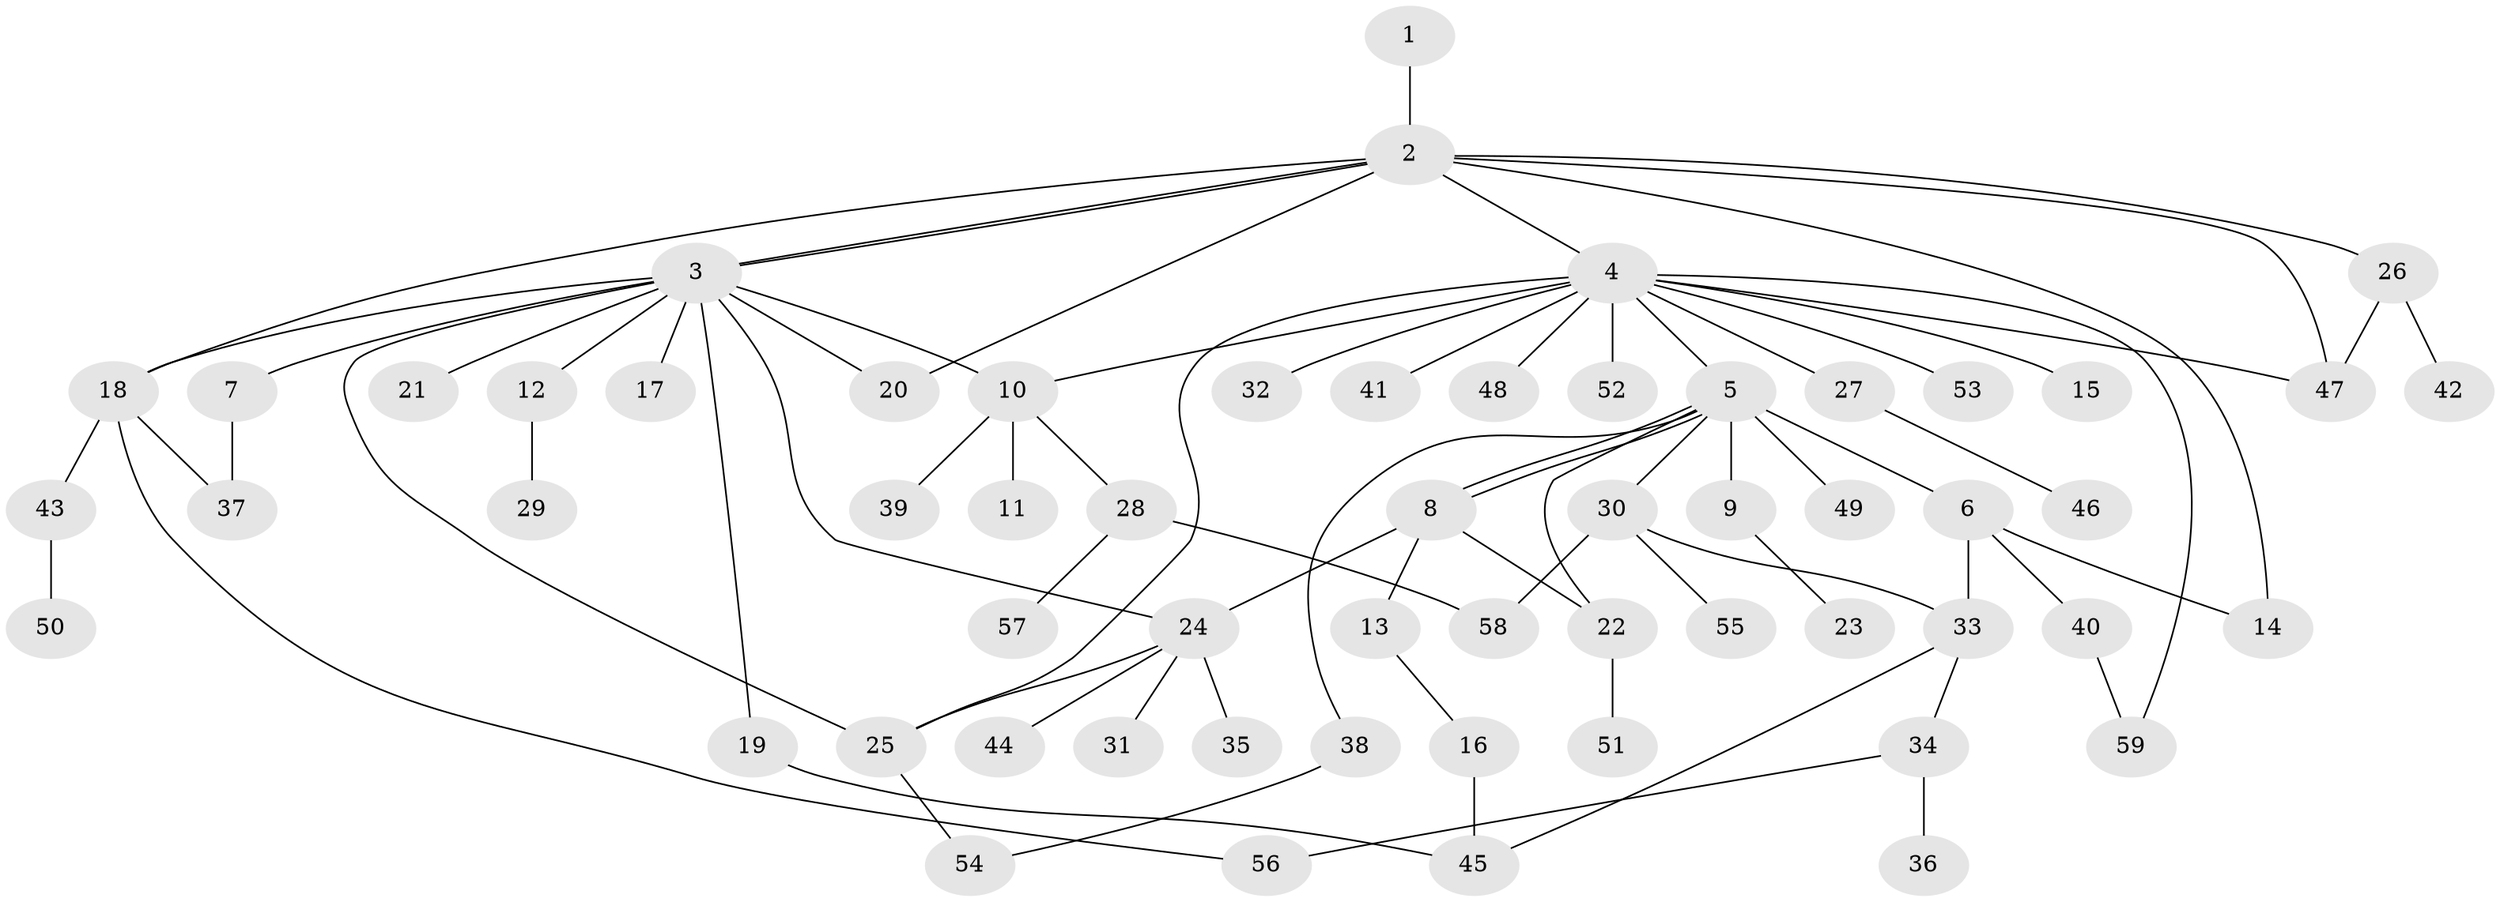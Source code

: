 // Generated by graph-tools (version 1.1) at 2025/11/02/27/25 16:11:14]
// undirected, 59 vertices, 78 edges
graph export_dot {
graph [start="1"]
  node [color=gray90,style=filled];
  1;
  2;
  3;
  4;
  5;
  6;
  7;
  8;
  9;
  10;
  11;
  12;
  13;
  14;
  15;
  16;
  17;
  18;
  19;
  20;
  21;
  22;
  23;
  24;
  25;
  26;
  27;
  28;
  29;
  30;
  31;
  32;
  33;
  34;
  35;
  36;
  37;
  38;
  39;
  40;
  41;
  42;
  43;
  44;
  45;
  46;
  47;
  48;
  49;
  50;
  51;
  52;
  53;
  54;
  55;
  56;
  57;
  58;
  59;
  1 -- 2;
  2 -- 3;
  2 -- 3;
  2 -- 4;
  2 -- 14;
  2 -- 18;
  2 -- 20;
  2 -- 26;
  2 -- 47;
  3 -- 7;
  3 -- 10;
  3 -- 12;
  3 -- 17;
  3 -- 18;
  3 -- 19;
  3 -- 20;
  3 -- 21;
  3 -- 24;
  3 -- 25;
  4 -- 5;
  4 -- 10;
  4 -- 15;
  4 -- 25;
  4 -- 27;
  4 -- 32;
  4 -- 41;
  4 -- 47;
  4 -- 48;
  4 -- 52;
  4 -- 53;
  4 -- 59;
  5 -- 6;
  5 -- 8;
  5 -- 8;
  5 -- 9;
  5 -- 22;
  5 -- 30;
  5 -- 38;
  5 -- 49;
  6 -- 14;
  6 -- 33;
  6 -- 40;
  7 -- 37;
  8 -- 13;
  8 -- 22;
  8 -- 24;
  9 -- 23;
  10 -- 11;
  10 -- 28;
  10 -- 39;
  12 -- 29;
  13 -- 16;
  16 -- 45;
  18 -- 37;
  18 -- 43;
  18 -- 56;
  19 -- 45;
  22 -- 51;
  24 -- 25;
  24 -- 31;
  24 -- 35;
  24 -- 44;
  25 -- 54;
  26 -- 42;
  26 -- 47;
  27 -- 46;
  28 -- 57;
  28 -- 58;
  30 -- 33;
  30 -- 55;
  30 -- 58;
  33 -- 34;
  33 -- 45;
  34 -- 36;
  34 -- 56;
  38 -- 54;
  40 -- 59;
  43 -- 50;
}
